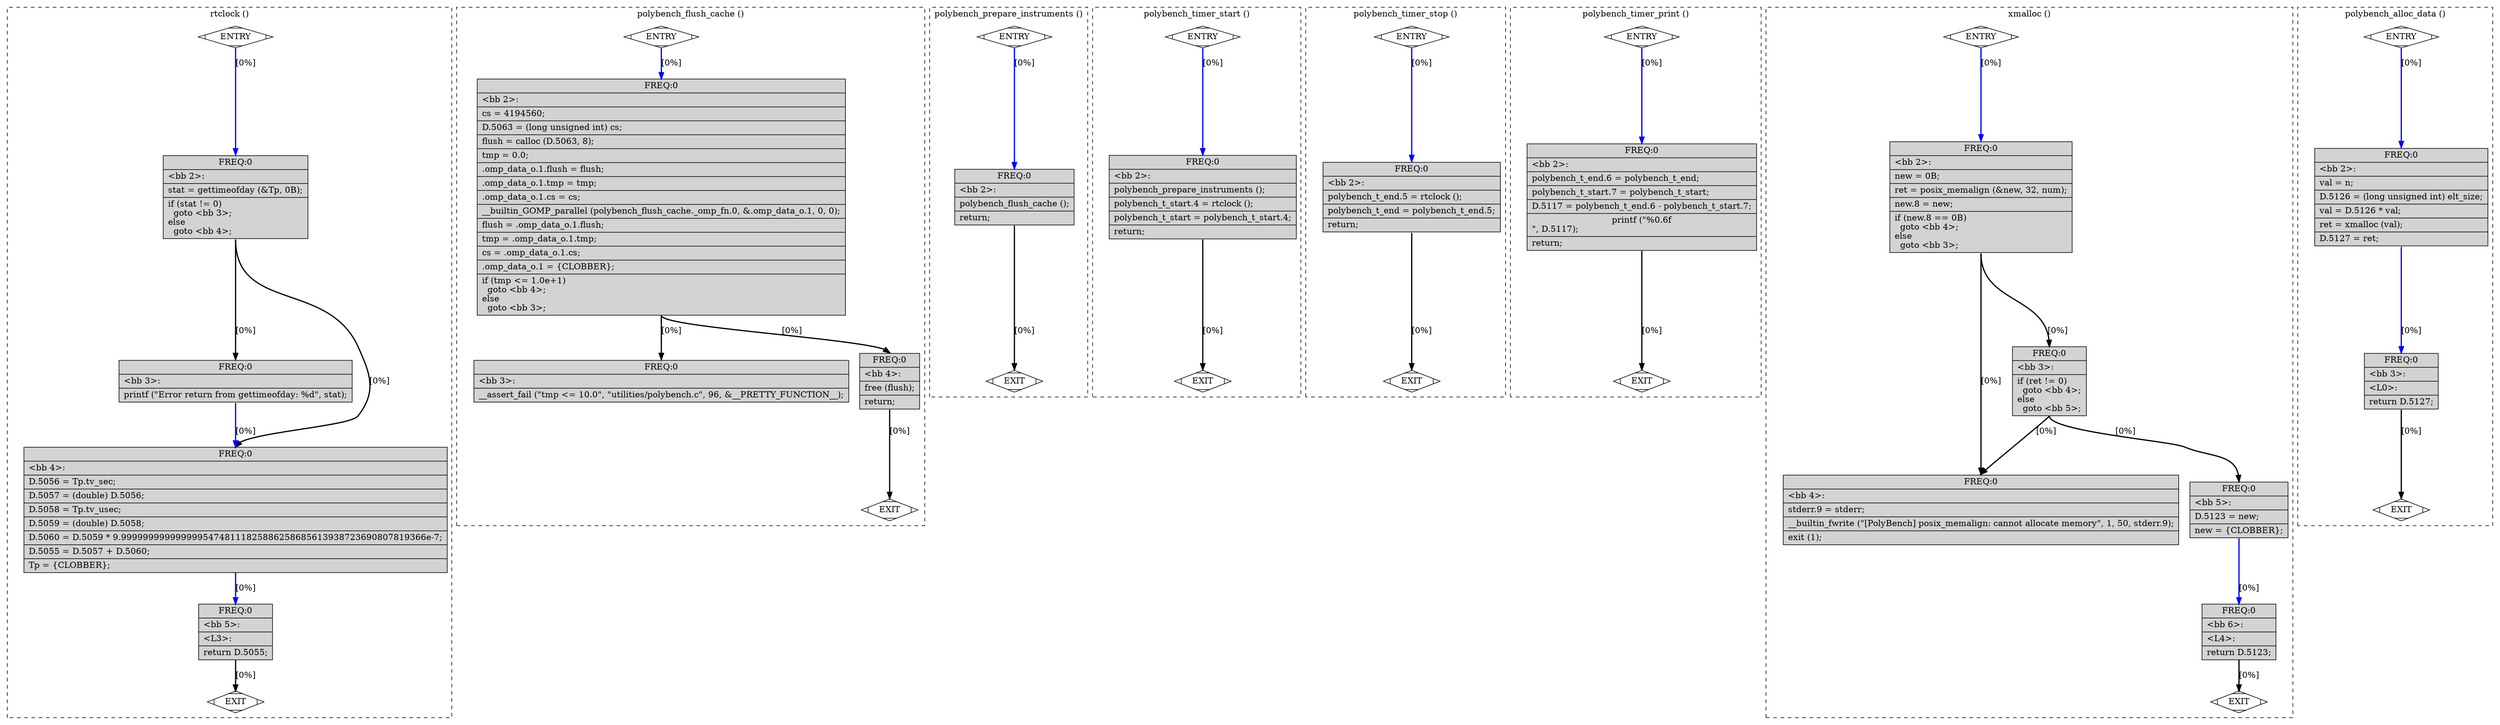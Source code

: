 digraph "polybench.c.012t.ompexp" {
overlap=false;
subgraph "cluster_rtclock" {
	style="dashed";
	color="black";
	label="rtclock ()";
	fn_2_basic_block_0 [shape=Mdiamond,style=filled,fillcolor=white,label="ENTRY"];

	fn_2_basic_block_1 [shape=Mdiamond,style=filled,fillcolor=white,label="EXIT"];

	fn_2_basic_block_2 [shape=record,style=filled,fillcolor=lightgrey,label="{ FREQ:0 |\<bb\ 2\>:\l\
|stat\ =\ gettimeofday\ (&Tp,\ 0B);\l\
|if\ (stat\ !=\ 0)\l\
\ \ goto\ \<bb\ 3\>;\l\
else\l\
\ \ goto\ \<bb\ 4\>;\l\
}"];

	fn_2_basic_block_3 [shape=record,style=filled,fillcolor=lightgrey,label="{ FREQ:0 |\<bb\ 3\>:\l\
|printf\ (\"Error\ return\ from\ gettimeofday:\ %d\",\ stat);\l\
}"];

	fn_2_basic_block_4 [shape=record,style=filled,fillcolor=lightgrey,label="{ FREQ:0 |\<bb\ 4\>:\l\
|D.5056\ =\ Tp.tv_sec;\l\
|D.5057\ =\ (double)\ D.5056;\l\
|D.5058\ =\ Tp.tv_usec;\l\
|D.5059\ =\ (double)\ D.5058;\l\
|D.5060\ =\ D.5059\ *\ 9.99999999999999954748111825886258685613938723690807819366e-7;\l\
|D.5055\ =\ D.5057\ +\ D.5060;\l\
|Tp\ =\ \{CLOBBER\};\l\
}"];

	fn_2_basic_block_5 [shape=record,style=filled,fillcolor=lightgrey,label="{ FREQ:0 |\<bb\ 5\>:\l\
|\<L3\>:\l\
|return\ D.5055;\l\
}"];

	fn_2_basic_block_0:s -> fn_2_basic_block_2:n [style="solid,bold",color=blue,weight=100,constraint=true, label="[0%]"];
	fn_2_basic_block_2:s -> fn_2_basic_block_3:n [style="solid,bold",color=black,weight=10,constraint=true, label="[0%]"];
	fn_2_basic_block_2:s -> fn_2_basic_block_4:n [style="solid,bold",color=black,weight=10,constraint=true, label="[0%]"];
	fn_2_basic_block_3:s -> fn_2_basic_block_4:n [style="solid,bold",color=blue,weight=100,constraint=true, label="[0%]"];
	fn_2_basic_block_4:s -> fn_2_basic_block_5:n [style="solid,bold",color=blue,weight=100,constraint=true, label="[0%]"];
	fn_2_basic_block_5:s -> fn_2_basic_block_1:n [style="solid,bold",color=black,weight=10,constraint=true, label="[0%]"];
	fn_2_basic_block_0:s -> fn_2_basic_block_1:n [style="invis",constraint=true];
}
subgraph "cluster_polybench_flush_cache" {
	style="dashed";
	color="black";
	label="polybench_flush_cache ()";
	fn_3_basic_block_0 [shape=Mdiamond,style=filled,fillcolor=white,label="ENTRY"];

	fn_3_basic_block_1 [shape=Mdiamond,style=filled,fillcolor=white,label="EXIT"];

	fn_3_basic_block_2 [shape=record,style=filled,fillcolor=lightgrey,label="{ FREQ:0 |\<bb\ 2\>:\l\
|cs\ =\ 4194560;\l\
|D.5063\ =\ (long\ unsigned\ int)\ cs;\l\
|flush\ =\ calloc\ (D.5063,\ 8);\l\
|tmp\ =\ 0.0;\l\
|.omp_data_o.1.flush\ =\ flush;\l\
|.omp_data_o.1.tmp\ =\ tmp;\l\
|.omp_data_o.1.cs\ =\ cs;\l\
|__builtin_GOMP_parallel\ (polybench_flush_cache._omp_fn.0,\ &.omp_data_o.1,\ 0,\ 0);\l\
|flush\ =\ .omp_data_o.1.flush;\l\
|tmp\ =\ .omp_data_o.1.tmp;\l\
|cs\ =\ .omp_data_o.1.cs;\l\
|.omp_data_o.1\ =\ \{CLOBBER\};\l\
|if\ (tmp\ \<=\ 1.0e+1)\l\
\ \ goto\ \<bb\ 4\>;\l\
else\l\
\ \ goto\ \<bb\ 3\>;\l\
}"];

	fn_3_basic_block_3 [shape=record,style=filled,fillcolor=lightgrey,label="{ FREQ:0 |\<bb\ 3\>:\l\
|__assert_fail\ (\"tmp\ \<=\ 10.0\",\ \"utilities/polybench.c\",\ 96,\ &__PRETTY_FUNCTION__);\l\
}"];

	fn_3_basic_block_4 [shape=record,style=filled,fillcolor=lightgrey,label="{ FREQ:0 |\<bb\ 4\>:\l\
|free\ (flush);\l\
|return;\l\
}"];

	fn_3_basic_block_0:s -> fn_3_basic_block_2:n [style="solid,bold",color=blue,weight=100,constraint=true, label="[0%]"];
	fn_3_basic_block_2:s -> fn_3_basic_block_4:n [style="solid,bold",color=black,weight=10,constraint=true, label="[0%]"];
	fn_3_basic_block_2:s -> fn_3_basic_block_3:n [style="solid,bold",color=black,weight=10,constraint=true, label="[0%]"];
	fn_3_basic_block_4:s -> fn_3_basic_block_1:n [style="solid,bold",color=black,weight=10,constraint=true, label="[0%]"];
	fn_3_basic_block_0:s -> fn_3_basic_block_1:n [style="invis",constraint=true];
}
subgraph "cluster_polybench_prepare_instruments" {
	style="dashed";
	color="black";
	label="polybench_prepare_instruments ()";
	fn_4_basic_block_0 [shape=Mdiamond,style=filled,fillcolor=white,label="ENTRY"];

	fn_4_basic_block_1 [shape=Mdiamond,style=filled,fillcolor=white,label="EXIT"];

	fn_4_basic_block_2 [shape=record,style=filled,fillcolor=lightgrey,label="{ FREQ:0 |\<bb\ 2\>:\l\
|polybench_flush_cache\ ();\l\
|return;\l\
}"];

	fn_4_basic_block_0:s -> fn_4_basic_block_2:n [style="solid,bold",color=blue,weight=100,constraint=true, label="[0%]"];
	fn_4_basic_block_2:s -> fn_4_basic_block_1:n [style="solid,bold",color=black,weight=10,constraint=true, label="[0%]"];
	fn_4_basic_block_0:s -> fn_4_basic_block_1:n [style="invis",constraint=true];
}
subgraph "cluster_polybench_timer_start" {
	style="dashed";
	color="black";
	label="polybench_timer_start ()";
	fn_5_basic_block_0 [shape=Mdiamond,style=filled,fillcolor=white,label="ENTRY"];

	fn_5_basic_block_1 [shape=Mdiamond,style=filled,fillcolor=white,label="EXIT"];

	fn_5_basic_block_2 [shape=record,style=filled,fillcolor=lightgrey,label="{ FREQ:0 |\<bb\ 2\>:\l\
|polybench_prepare_instruments\ ();\l\
|polybench_t_start.4\ =\ rtclock\ ();\l\
|polybench_t_start\ =\ polybench_t_start.4;\l\
|return;\l\
}"];

	fn_5_basic_block_0:s -> fn_5_basic_block_2:n [style="solid,bold",color=blue,weight=100,constraint=true, label="[0%]"];
	fn_5_basic_block_2:s -> fn_5_basic_block_1:n [style="solid,bold",color=black,weight=10,constraint=true, label="[0%]"];
	fn_5_basic_block_0:s -> fn_5_basic_block_1:n [style="invis",constraint=true];
}
subgraph "cluster_polybench_timer_stop" {
	style="dashed";
	color="black";
	label="polybench_timer_stop ()";
	fn_6_basic_block_0 [shape=Mdiamond,style=filled,fillcolor=white,label="ENTRY"];

	fn_6_basic_block_1 [shape=Mdiamond,style=filled,fillcolor=white,label="EXIT"];

	fn_6_basic_block_2 [shape=record,style=filled,fillcolor=lightgrey,label="{ FREQ:0 |\<bb\ 2\>:\l\
|polybench_t_end.5\ =\ rtclock\ ();\l\
|polybench_t_end\ =\ polybench_t_end.5;\l\
|return;\l\
}"];

	fn_6_basic_block_0:s -> fn_6_basic_block_2:n [style="solid,bold",color=blue,weight=100,constraint=true, label="[0%]"];
	fn_6_basic_block_2:s -> fn_6_basic_block_1:n [style="solid,bold",color=black,weight=10,constraint=true, label="[0%]"];
	fn_6_basic_block_0:s -> fn_6_basic_block_1:n [style="invis",constraint=true];
}
subgraph "cluster_polybench_timer_print" {
	style="dashed";
	color="black";
	label="polybench_timer_print ()";
	fn_7_basic_block_0 [shape=Mdiamond,style=filled,fillcolor=white,label="ENTRY"];

	fn_7_basic_block_1 [shape=Mdiamond,style=filled,fillcolor=white,label="EXIT"];

	fn_7_basic_block_2 [shape=record,style=filled,fillcolor=lightgrey,label="{ FREQ:0 |\<bb\ 2\>:\l\
|polybench_t_end.6\ =\ polybench_t_end;\l\
|polybench_t_start.7\ =\ polybench_t_start;\l\
|D.5117\ =\ polybench_t_end.6\ -\ polybench_t_start.7;\l\
|printf\ (\"%0.6f\n\",\ D.5117);\l\
|return;\l\
}"];

	fn_7_basic_block_0:s -> fn_7_basic_block_2:n [style="solid,bold",color=blue,weight=100,constraint=true, label="[0%]"];
	fn_7_basic_block_2:s -> fn_7_basic_block_1:n [style="solid,bold",color=black,weight=10,constraint=true, label="[0%]"];
	fn_7_basic_block_0:s -> fn_7_basic_block_1:n [style="invis",constraint=true];
}
subgraph "cluster_xmalloc" {
	style="dashed";
	color="black";
	label="xmalloc ()";
	fn_8_basic_block_0 [shape=Mdiamond,style=filled,fillcolor=white,label="ENTRY"];

	fn_8_basic_block_1 [shape=Mdiamond,style=filled,fillcolor=white,label="EXIT"];

	fn_8_basic_block_2 [shape=record,style=filled,fillcolor=lightgrey,label="{ FREQ:0 |\<bb\ 2\>:\l\
|new\ =\ 0B;\l\
|ret\ =\ posix_memalign\ (&new,\ 32,\ num);\l\
|new.8\ =\ new;\l\
|if\ (new.8\ ==\ 0B)\l\
\ \ goto\ \<bb\ 4\>;\l\
else\l\
\ \ goto\ \<bb\ 3\>;\l\
}"];

	fn_8_basic_block_3 [shape=record,style=filled,fillcolor=lightgrey,label="{ FREQ:0 |\<bb\ 3\>:\l\
|if\ (ret\ !=\ 0)\l\
\ \ goto\ \<bb\ 4\>;\l\
else\l\
\ \ goto\ \<bb\ 5\>;\l\
}"];

	fn_8_basic_block_4 [shape=record,style=filled,fillcolor=lightgrey,label="{ FREQ:0 |\<bb\ 4\>:\l\
|stderr.9\ =\ stderr;\l\
|__builtin_fwrite\ (\"[PolyBench]\ posix_memalign:\ cannot\ allocate\ memory\",\ 1,\ 50,\ stderr.9);\l\
|exit\ (1);\l\
}"];

	fn_8_basic_block_5 [shape=record,style=filled,fillcolor=lightgrey,label="{ FREQ:0 |\<bb\ 5\>:\l\
|D.5123\ =\ new;\l\
|new\ =\ \{CLOBBER\};\l\
}"];

	fn_8_basic_block_6 [shape=record,style=filled,fillcolor=lightgrey,label="{ FREQ:0 |\<bb\ 6\>:\l\
|\<L4\>:\l\
|return\ D.5123;\l\
}"];

	fn_8_basic_block_0:s -> fn_8_basic_block_2:n [style="solid,bold",color=blue,weight=100,constraint=true, label="[0%]"];
	fn_8_basic_block_2:s -> fn_8_basic_block_4:n [style="solid,bold",color=black,weight=10,constraint=true, label="[0%]"];
	fn_8_basic_block_2:s -> fn_8_basic_block_3:n [style="solid,bold",color=black,weight=10,constraint=true, label="[0%]"];
	fn_8_basic_block_3:s -> fn_8_basic_block_4:n [style="solid,bold",color=black,weight=10,constraint=true, label="[0%]"];
	fn_8_basic_block_3:s -> fn_8_basic_block_5:n [style="solid,bold",color=black,weight=10,constraint=true, label="[0%]"];
	fn_8_basic_block_5:s -> fn_8_basic_block_6:n [style="solid,bold",color=blue,weight=100,constraint=true, label="[0%]"];
	fn_8_basic_block_6:s -> fn_8_basic_block_1:n [style="solid,bold",color=black,weight=10,constraint=true, label="[0%]"];
	fn_8_basic_block_0:s -> fn_8_basic_block_1:n [style="invis",constraint=true];
}
subgraph "cluster_polybench_alloc_data" {
	style="dashed";
	color="black";
	label="polybench_alloc_data ()";
	fn_9_basic_block_0 [shape=Mdiamond,style=filled,fillcolor=white,label="ENTRY"];

	fn_9_basic_block_1 [shape=Mdiamond,style=filled,fillcolor=white,label="EXIT"];

	fn_9_basic_block_2 [shape=record,style=filled,fillcolor=lightgrey,label="{ FREQ:0 |\<bb\ 2\>:\l\
|val\ =\ n;\l\
|D.5126\ =\ (long\ unsigned\ int)\ elt_size;\l\
|val\ =\ D.5126\ *\ val;\l\
|ret\ =\ xmalloc\ (val);\l\
|D.5127\ =\ ret;\l\
}"];

	fn_9_basic_block_3 [shape=record,style=filled,fillcolor=lightgrey,label="{ FREQ:0 |\<bb\ 3\>:\l\
|\<L0\>:\l\
|return\ D.5127;\l\
}"];

	fn_9_basic_block_0:s -> fn_9_basic_block_2:n [style="solid,bold",color=blue,weight=100,constraint=true, label="[0%]"];
	fn_9_basic_block_2:s -> fn_9_basic_block_3:n [style="solid,bold",color=blue,weight=100,constraint=true, label="[0%]"];
	fn_9_basic_block_3:s -> fn_9_basic_block_1:n [style="solid,bold",color=black,weight=10,constraint=true, label="[0%]"];
	fn_9_basic_block_0:s -> fn_9_basic_block_1:n [style="invis",constraint=true];
}
}
